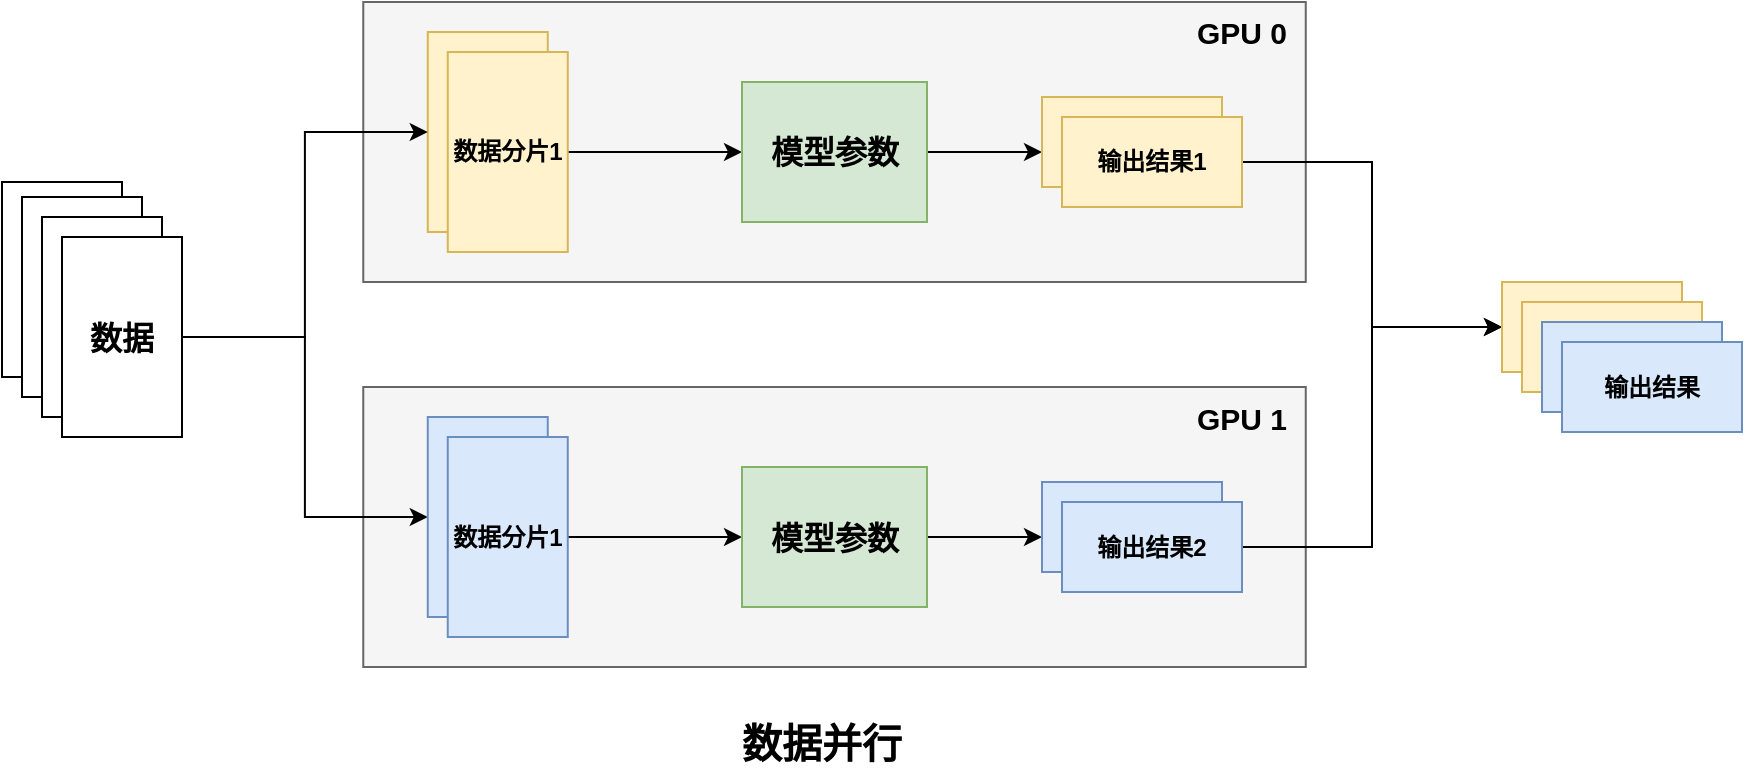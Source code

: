 <mxfile version="26.0.16">
  <diagram name="第 1 页" id="qcZfTBJT3RQ6fI5V6ZEV">
    <mxGraphModel dx="2241" dy="735" grid="1" gridSize="10" guides="1" tooltips="1" connect="1" arrows="1" fold="1" page="1" pageScale="1" pageWidth="827" pageHeight="1169" math="0" shadow="0">
      <root>
        <mxCell id="0" />
        <mxCell id="1" parent="0" />
        <mxCell id="Ne6aaJUnb0zTtXHMR8---17" value="" style="rounded=0;whiteSpace=wrap;html=1;fillColor=#f5f5f5;strokeColor=#666666;fontColor=#333333;fontStyle=0" vertex="1" parent="1">
          <mxGeometry x="120.63" y="1307.5" width="471.25" height="140" as="geometry" />
        </mxCell>
        <mxCell id="Ne6aaJUnb0zTtXHMR8---4" value="" style="rounded=0;whiteSpace=wrap;html=1;fillColor=#f5f5f5;strokeColor=#666666;fontColor=#333333;fontStyle=0" vertex="1" parent="1">
          <mxGeometry x="120.63" y="1115" width="471.25" height="140" as="geometry" />
        </mxCell>
        <mxCell id="XzjEIZI_EAOU5d1nywT3-20" value="" style="rounded=0;whiteSpace=wrap;html=1;fillColor=#fff2cc;strokeColor=#d6b656;fontStyle=0" parent="1" vertex="1">
          <mxGeometry x="152.88" y="1130" width="60" height="100" as="geometry" />
        </mxCell>
        <mxCell id="Ne6aaJUnb0zTtXHMR8---5" style="edgeStyle=orthogonalEdgeStyle;rounded=0;orthogonalLoop=1;jettySize=auto;html=1;exitX=1;exitY=0.5;exitDx=0;exitDy=0;entryX=0;entryY=0.5;entryDx=0;entryDy=0;fontStyle=0" edge="1" parent="1" source="XzjEIZI_EAOU5d1nywT3-21" target="XzjEIZI_EAOU5d1nywT3-42">
          <mxGeometry relative="1" as="geometry" />
        </mxCell>
        <mxCell id="XzjEIZI_EAOU5d1nywT3-21" value="&lt;b&gt;&lt;span&gt;数据分片1&lt;/span&gt;&lt;/b&gt;" style="rounded=0;whiteSpace=wrap;html=1;fillColor=#fff2cc;strokeColor=#d6b656;fontStyle=0" parent="1" vertex="1">
          <mxGeometry x="162.88" y="1140" width="60" height="100" as="geometry" />
        </mxCell>
        <mxCell id="XzjEIZI_EAOU5d1nywT3-34" value="" style="rounded=0;whiteSpace=wrap;html=1;" parent="1" vertex="1">
          <mxGeometry x="-60" y="1205" width="60" height="97.5" as="geometry" />
        </mxCell>
        <mxCell id="XzjEIZI_EAOU5d1nywT3-38" value="&lt;b&gt;&lt;font style=&quot;font-size: 16px;&quot;&gt;&lt;i&gt;Input&lt;/i&gt;&lt;/font&gt;&lt;/b&gt;" style="rounded=0;whiteSpace=wrap;html=1;" parent="1" vertex="1">
          <mxGeometry x="-50" y="1212.5" width="60" height="100" as="geometry" />
        </mxCell>
        <mxCell id="XzjEIZI_EAOU5d1nywT3-39" value="&lt;b&gt;&lt;font style=&quot;font-size: 16px;&quot;&gt;&lt;i&gt;Input&lt;/i&gt;&lt;/font&gt;&lt;/b&gt;" style="rounded=0;whiteSpace=wrap;html=1;" parent="1" vertex="1">
          <mxGeometry x="-40" y="1222.5" width="60" height="100" as="geometry" />
        </mxCell>
        <mxCell id="Ne6aaJUnb0zTtXHMR8---32" style="edgeStyle=orthogonalEdgeStyle;rounded=0;orthogonalLoop=1;jettySize=auto;html=1;exitX=1;exitY=0.5;exitDx=0;exitDy=0;entryX=0;entryY=0.5;entryDx=0;entryDy=0;" edge="1" parent="1" source="XzjEIZI_EAOU5d1nywT3-41" target="XzjEIZI_EAOU5d1nywT3-20">
          <mxGeometry relative="1" as="geometry" />
        </mxCell>
        <mxCell id="Ne6aaJUnb0zTtXHMR8---33" style="edgeStyle=orthogonalEdgeStyle;rounded=0;orthogonalLoop=1;jettySize=auto;html=1;exitX=1;exitY=0.5;exitDx=0;exitDy=0;entryX=0;entryY=0.5;entryDx=0;entryDy=0;" edge="1" parent="1" source="XzjEIZI_EAOU5d1nywT3-41" target="Ne6aaJUnb0zTtXHMR8---18">
          <mxGeometry relative="1" as="geometry" />
        </mxCell>
        <mxCell id="XzjEIZI_EAOU5d1nywT3-41" value="&lt;font style=&quot;font-size: 16px;&quot;&gt;&lt;b&gt;数据&lt;/b&gt;&lt;/font&gt;" style="rounded=0;whiteSpace=wrap;html=1;" parent="1" vertex="1">
          <mxGeometry x="-30" y="1232.5" width="60" height="100" as="geometry" />
        </mxCell>
        <mxCell id="Ne6aaJUnb0zTtXHMR8---6" style="edgeStyle=orthogonalEdgeStyle;rounded=0;orthogonalLoop=1;jettySize=auto;html=1;exitX=1;exitY=0.5;exitDx=0;exitDy=0;fontStyle=0" edge="1" parent="1" source="XzjEIZI_EAOU5d1nywT3-42">
          <mxGeometry relative="1" as="geometry">
            <mxPoint x="460" y="1190" as="targetPoint" />
          </mxGeometry>
        </mxCell>
        <mxCell id="XzjEIZI_EAOU5d1nywT3-42" value="&lt;font style=&quot;font-size: 16px;&quot;&gt;&lt;b&gt;模型参数&lt;/b&gt;&lt;/font&gt;" style="rounded=0;whiteSpace=wrap;html=1;fillColor=#d5e8d4;strokeColor=#82b366;fontStyle=0" parent="1" vertex="1">
          <mxGeometry x="310" y="1155" width="92.5" height="70" as="geometry" />
        </mxCell>
        <mxCell id="XzjEIZI_EAOU5d1nywT3-44" value="&lt;b&gt;&lt;span&gt;输出结果1&lt;/span&gt;&lt;/b&gt;" style="rounded=0;whiteSpace=wrap;html=1;fillColor=#fff2cc;strokeColor=#d6b656;fontStyle=0" parent="1" vertex="1">
          <mxGeometry x="460" y="1162.5" width="90" height="45" as="geometry" />
        </mxCell>
        <mxCell id="Ne6aaJUnb0zTtXHMR8---34" style="edgeStyle=orthogonalEdgeStyle;rounded=0;orthogonalLoop=1;jettySize=auto;html=1;exitX=1;exitY=0.5;exitDx=0;exitDy=0;entryX=0;entryY=0.5;entryDx=0;entryDy=0;" edge="1" parent="1" source="Ne6aaJUnb0zTtXHMR8---1" target="Ne6aaJUnb0zTtXHMR8---27">
          <mxGeometry relative="1" as="geometry" />
        </mxCell>
        <mxCell id="Ne6aaJUnb0zTtXHMR8---1" value="&lt;b&gt;输出结果1&lt;/b&gt;" style="rounded=0;whiteSpace=wrap;html=1;fillColor=#fff2cc;strokeColor=#d6b656;fontStyle=0" vertex="1" parent="1">
          <mxGeometry x="470" y="1172.5" width="90" height="45" as="geometry" />
        </mxCell>
        <mxCell id="Ne6aaJUnb0zTtXHMR8---16" value="&lt;b&gt;&lt;font style=&quot;font-size: 15px;&quot;&gt;GPU 0&lt;/font&gt;&lt;/b&gt;" style="text;html=1;align=center;verticalAlign=middle;whiteSpace=wrap;rounded=0;fontStyle=0" vertex="1" parent="1">
          <mxGeometry x="530" y="1115" width="60" height="30" as="geometry" />
        </mxCell>
        <mxCell id="Ne6aaJUnb0zTtXHMR8---18" value="" style="rounded=0;whiteSpace=wrap;html=1;fillColor=#dae8fc;strokeColor=#6c8ebf;fontStyle=0" vertex="1" parent="1">
          <mxGeometry x="152.88" y="1322.5" width="60" height="100" as="geometry" />
        </mxCell>
        <mxCell id="Ne6aaJUnb0zTtXHMR8---19" style="edgeStyle=orthogonalEdgeStyle;rounded=0;orthogonalLoop=1;jettySize=auto;html=1;exitX=1;exitY=0.5;exitDx=0;exitDy=0;entryX=0;entryY=0.5;entryDx=0;entryDy=0;fontStyle=0" edge="1" parent="1" source="Ne6aaJUnb0zTtXHMR8---20" target="Ne6aaJUnb0zTtXHMR8---22">
          <mxGeometry relative="1" as="geometry" />
        </mxCell>
        <mxCell id="Ne6aaJUnb0zTtXHMR8---20" value="&lt;b&gt;&lt;span&gt;数据分片1&lt;/span&gt;&lt;/b&gt;" style="rounded=0;whiteSpace=wrap;html=1;fillColor=#dae8fc;strokeColor=#6c8ebf;fontStyle=0" vertex="1" parent="1">
          <mxGeometry x="162.88" y="1332.5" width="60" height="100" as="geometry" />
        </mxCell>
        <mxCell id="Ne6aaJUnb0zTtXHMR8---21" style="edgeStyle=orthogonalEdgeStyle;rounded=0;orthogonalLoop=1;jettySize=auto;html=1;exitX=1;exitY=0.5;exitDx=0;exitDy=0;fontStyle=0" edge="1" parent="1" source="Ne6aaJUnb0zTtXHMR8---22">
          <mxGeometry relative="1" as="geometry">
            <mxPoint x="460" y="1382.5" as="targetPoint" />
          </mxGeometry>
        </mxCell>
        <mxCell id="Ne6aaJUnb0zTtXHMR8---22" value="&lt;font style=&quot;font-size: 16px;&quot;&gt;&lt;b&gt;模型参数&lt;/b&gt;&lt;/font&gt;" style="rounded=0;whiteSpace=wrap;html=1;fillColor=#d5e8d4;strokeColor=#82b366;fontStyle=0" vertex="1" parent="1">
          <mxGeometry x="310" y="1347.5" width="92.5" height="70" as="geometry" />
        </mxCell>
        <mxCell id="Ne6aaJUnb0zTtXHMR8---23" value="&lt;b&gt;&lt;span&gt;输出结果1&lt;/span&gt;&lt;/b&gt;" style="rounded=0;whiteSpace=wrap;html=1;fillColor=#dae8fc;strokeColor=#6c8ebf;fontStyle=0" vertex="1" parent="1">
          <mxGeometry x="460" y="1355" width="90" height="45" as="geometry" />
        </mxCell>
        <mxCell id="Ne6aaJUnb0zTtXHMR8---35" style="edgeStyle=orthogonalEdgeStyle;rounded=0;orthogonalLoop=1;jettySize=auto;html=1;exitX=1;exitY=0.5;exitDx=0;exitDy=0;entryX=0;entryY=0.5;entryDx=0;entryDy=0;" edge="1" parent="1" source="Ne6aaJUnb0zTtXHMR8---24" target="Ne6aaJUnb0zTtXHMR8---27">
          <mxGeometry relative="1" as="geometry" />
        </mxCell>
        <mxCell id="Ne6aaJUnb0zTtXHMR8---24" value="&lt;b&gt;输出结果2&lt;/b&gt;" style="rounded=0;whiteSpace=wrap;html=1;fillColor=#dae8fc;strokeColor=#6c8ebf;fontStyle=0" vertex="1" parent="1">
          <mxGeometry x="470" y="1365" width="90" height="45" as="geometry" />
        </mxCell>
        <mxCell id="Ne6aaJUnb0zTtXHMR8---25" value="&lt;b&gt;&lt;font style=&quot;font-size: 15px;&quot;&gt;GPU 1&lt;/font&gt;&lt;/b&gt;" style="text;html=1;align=center;verticalAlign=middle;whiteSpace=wrap;rounded=0;fontStyle=0" vertex="1" parent="1">
          <mxGeometry x="530" y="1307.5" width="60" height="30" as="geometry" />
        </mxCell>
        <mxCell id="Ne6aaJUnb0zTtXHMR8---27" value="&lt;b&gt;&lt;span&gt;输出结果1&lt;/span&gt;&lt;/b&gt;" style="rounded=0;whiteSpace=wrap;html=1;fillColor=#fff2cc;strokeColor=#d6b656;fontStyle=0" vertex="1" parent="1">
          <mxGeometry x="690" y="1255" width="90" height="45" as="geometry" />
        </mxCell>
        <mxCell id="Ne6aaJUnb0zTtXHMR8---29" value="&lt;b&gt;&lt;span&gt;输出结果1&lt;/span&gt;&lt;/b&gt;" style="rounded=0;whiteSpace=wrap;html=1;fillColor=#fff2cc;strokeColor=#d6b656;fontStyle=0" vertex="1" parent="1">
          <mxGeometry x="700" y="1265" width="90" height="45" as="geometry" />
        </mxCell>
        <mxCell id="Ne6aaJUnb0zTtXHMR8---30" value="&lt;b&gt;&lt;span&gt;输出结果1&lt;/span&gt;&lt;/b&gt;" style="rounded=0;whiteSpace=wrap;html=1;fillColor=#dae8fc;strokeColor=#6c8ebf;fontStyle=0" vertex="1" parent="1">
          <mxGeometry x="710" y="1275" width="90" height="45" as="geometry" />
        </mxCell>
        <mxCell id="Ne6aaJUnb0zTtXHMR8---31" value="&lt;b&gt;输出结果&lt;/b&gt;" style="rounded=0;whiteSpace=wrap;html=1;fillColor=#dae8fc;strokeColor=#6c8ebf;fontStyle=0" vertex="1" parent="1">
          <mxGeometry x="720" y="1285" width="90" height="45" as="geometry" />
        </mxCell>
        <mxCell id="Ne6aaJUnb0zTtXHMR8---37" value="&lt;b&gt;&lt;font style=&quot;font-size: 20px;&quot;&gt;数据并行&lt;/font&gt;&lt;/b&gt;" style="text;html=1;align=center;verticalAlign=middle;whiteSpace=wrap;rounded=0;" vertex="1" parent="1">
          <mxGeometry x="250" y="1470" width="200" height="30" as="geometry" />
        </mxCell>
      </root>
    </mxGraphModel>
  </diagram>
</mxfile>
